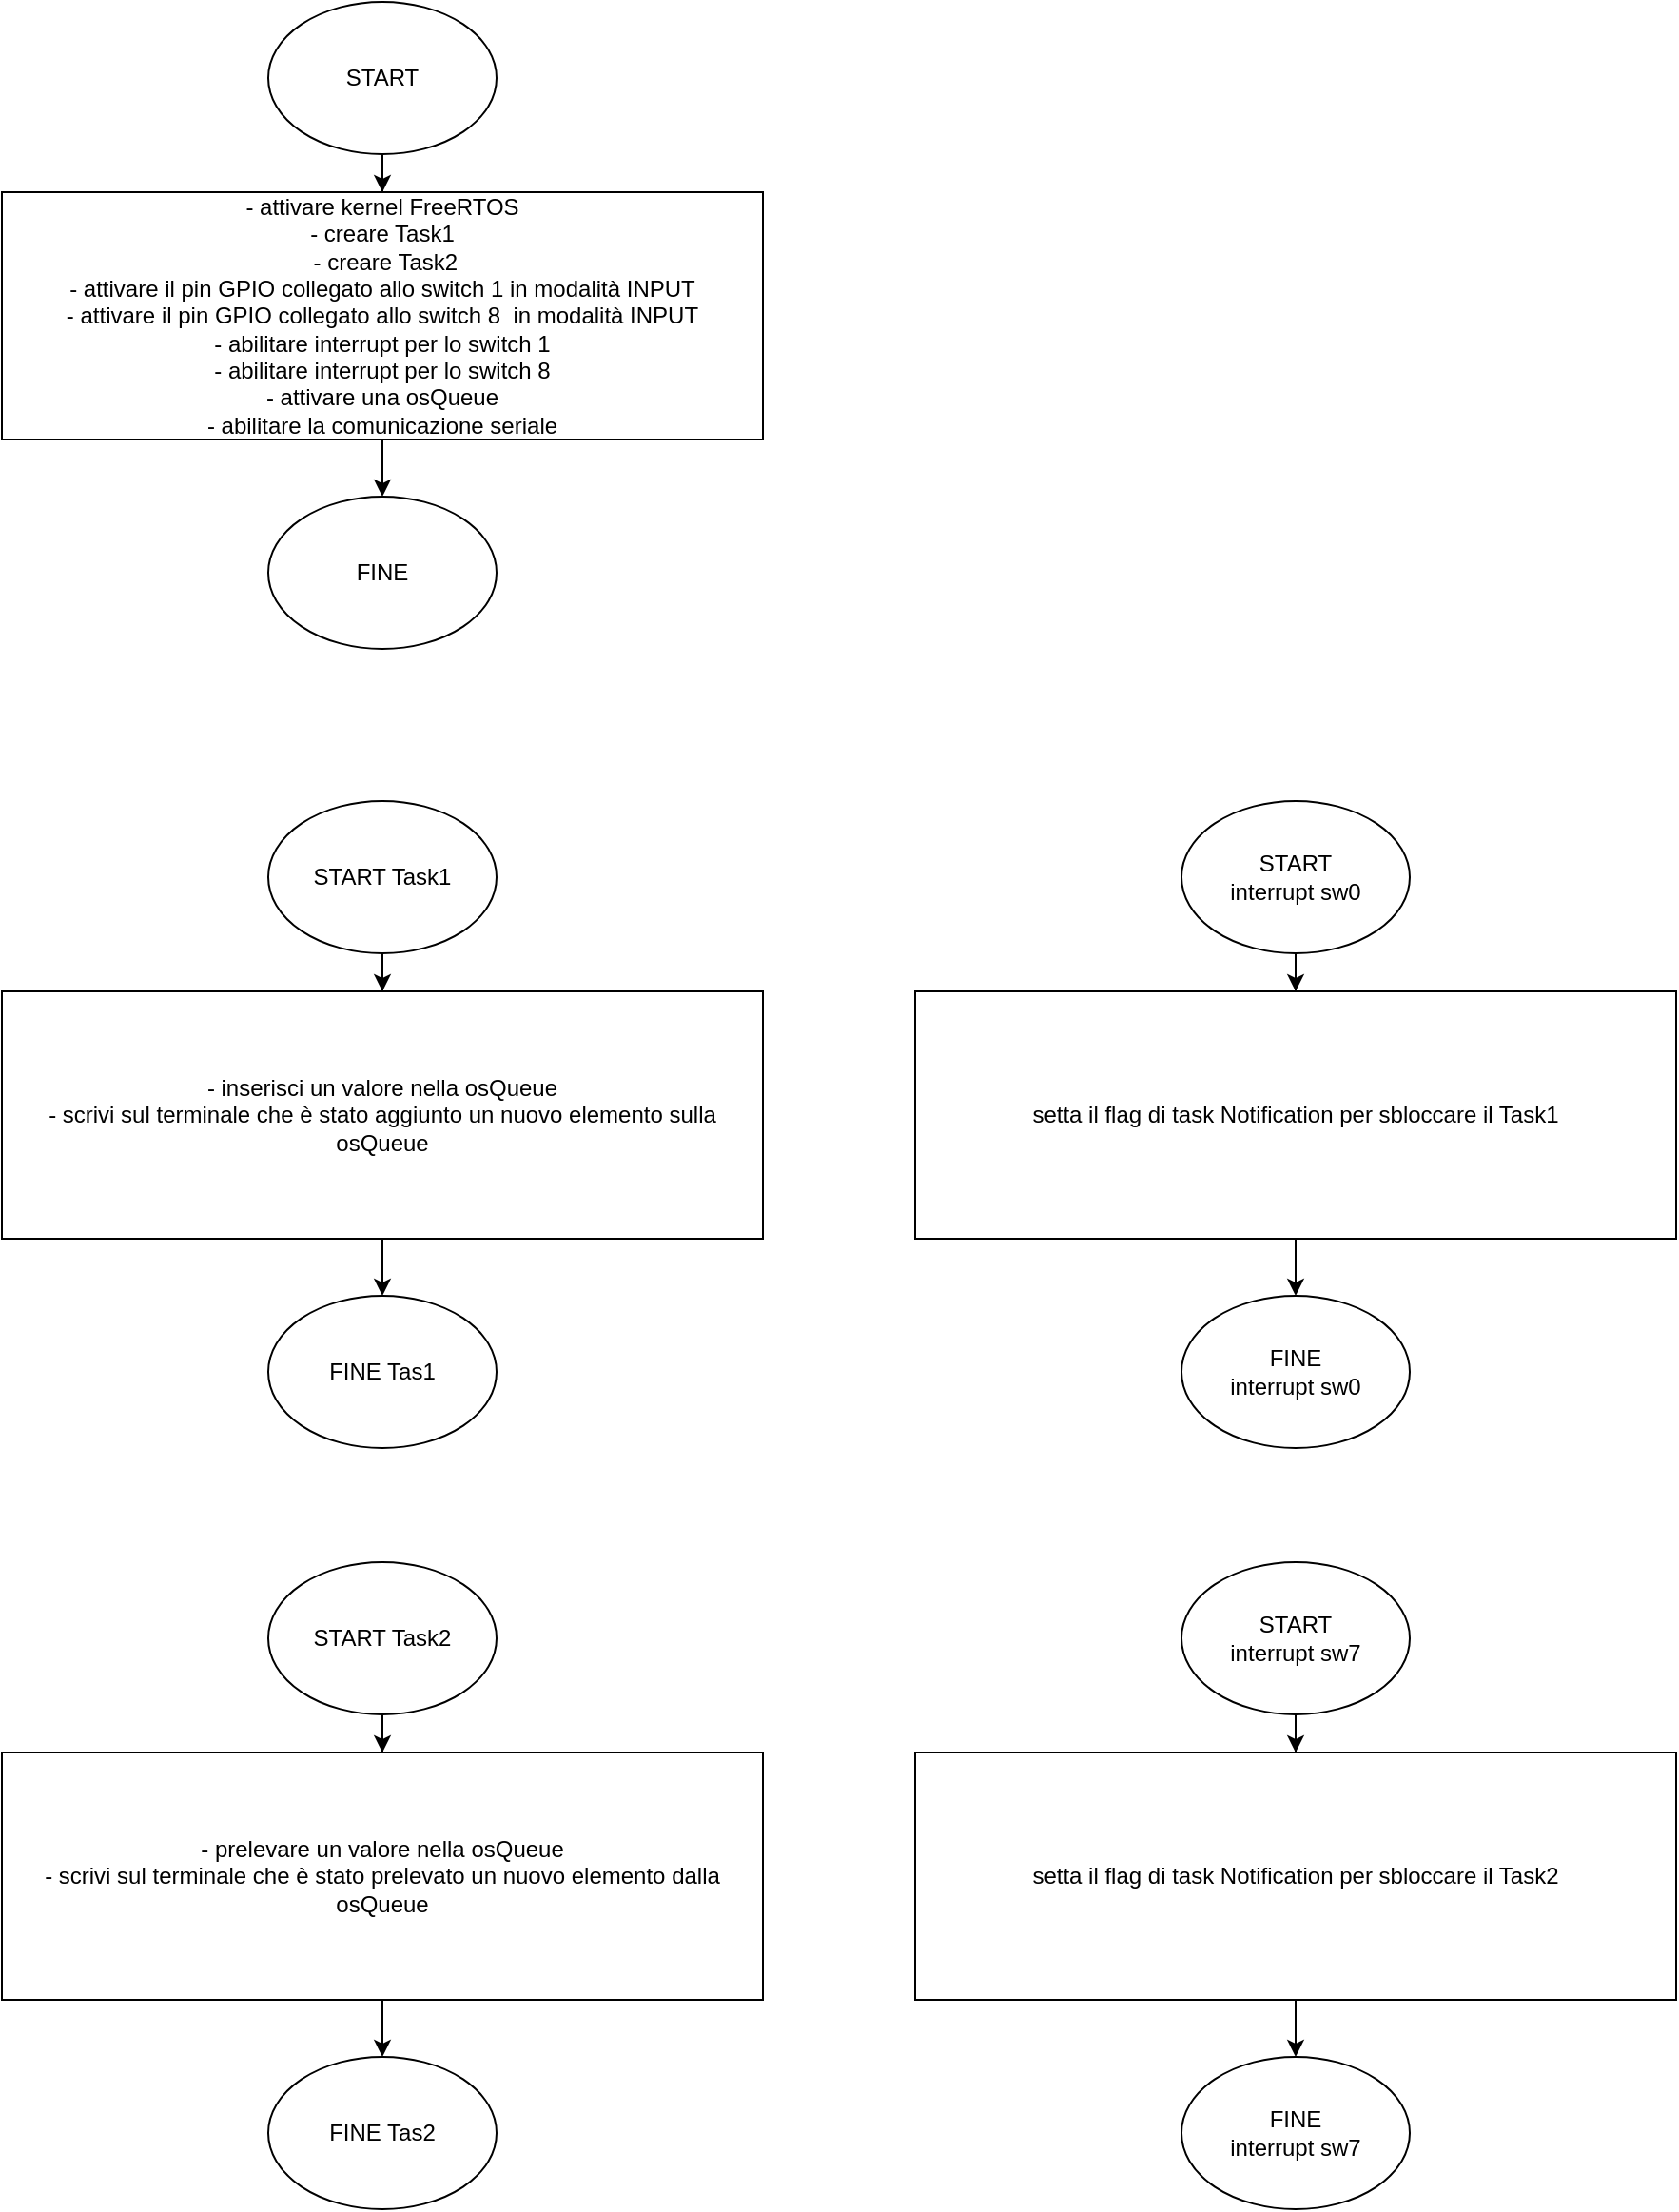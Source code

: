 <mxfile version="22.1.7" type="github">
  <diagram name="Pagina-1" id="nGPAaurNC0Zqhz78jgdj">
    <mxGraphModel dx="1222" dy="806" grid="1" gridSize="10" guides="1" tooltips="1" connect="1" arrows="1" fold="1" page="1" pageScale="1" pageWidth="827" pageHeight="1169" math="0" shadow="0">
      <root>
        <mxCell id="0" />
        <mxCell id="1" parent="0" />
        <mxCell id="uSQIK2TaPtm-EKONy59K-1" value="" style="edgeStyle=orthogonalEdgeStyle;rounded=0;orthogonalLoop=1;jettySize=auto;html=1;" edge="1" parent="1" source="uSQIK2TaPtm-EKONy59K-2" target="uSQIK2TaPtm-EKONy59K-4">
          <mxGeometry relative="1" as="geometry" />
        </mxCell>
        <mxCell id="uSQIK2TaPtm-EKONy59K-2" value="START" style="ellipse;whiteSpace=wrap;html=1;" vertex="1" parent="1">
          <mxGeometry x="340" y="40" width="120" height="80" as="geometry" />
        </mxCell>
        <mxCell id="uSQIK2TaPtm-EKONy59K-3" value="" style="edgeStyle=orthogonalEdgeStyle;rounded=0;orthogonalLoop=1;jettySize=auto;html=1;" edge="1" parent="1" source="uSQIK2TaPtm-EKONy59K-4" target="uSQIK2TaPtm-EKONy59K-5">
          <mxGeometry relative="1" as="geometry" />
        </mxCell>
        <mxCell id="uSQIK2TaPtm-EKONy59K-4" value="- attivare kernel FreeRTOS&lt;br&gt;- creare Task1&lt;br&gt;&amp;nbsp;- creare Task2&lt;br&gt;- attivare il pin GPIO collegato allo switch 1 in modalità INPUT&lt;br&gt;- attivare il pin GPIO collegato allo switch 8 &amp;nbsp;in modalità INPUT&lt;br&gt;- abilitare interrupt per lo switch 1&lt;br&gt;- abilitare interrupt per lo switch 8&lt;br&gt;- attivare una osQueue&lt;br&gt;- abilitare la comunicazione seriale" style="rounded=0;whiteSpace=wrap;html=1;" vertex="1" parent="1">
          <mxGeometry x="200" y="140" width="400" height="130" as="geometry" />
        </mxCell>
        <mxCell id="uSQIK2TaPtm-EKONy59K-5" value="FINE" style="ellipse;whiteSpace=wrap;html=1;" vertex="1" parent="1">
          <mxGeometry x="340" y="300" width="120" height="80" as="geometry" />
        </mxCell>
        <mxCell id="uSQIK2TaPtm-EKONy59K-6" value="" style="edgeStyle=orthogonalEdgeStyle;rounded=0;orthogonalLoop=1;jettySize=auto;html=1;" edge="1" parent="1" source="uSQIK2TaPtm-EKONy59K-7" target="uSQIK2TaPtm-EKONy59K-9">
          <mxGeometry relative="1" as="geometry" />
        </mxCell>
        <mxCell id="uSQIK2TaPtm-EKONy59K-7" value="START Task1" style="ellipse;whiteSpace=wrap;html=1;" vertex="1" parent="1">
          <mxGeometry x="340" y="460" width="120" height="80" as="geometry" />
        </mxCell>
        <mxCell id="uSQIK2TaPtm-EKONy59K-8" value="" style="edgeStyle=orthogonalEdgeStyle;rounded=0;orthogonalLoop=1;jettySize=auto;html=1;" edge="1" parent="1" source="uSQIK2TaPtm-EKONy59K-9" target="uSQIK2TaPtm-EKONy59K-10">
          <mxGeometry relative="1" as="geometry" />
        </mxCell>
        <mxCell id="uSQIK2TaPtm-EKONy59K-9" value="- inserisci un valore nella osQueue&lt;br&gt;- scrivi sul terminale che è stato aggiunto un nuovo elemento sulla osQueue" style="rounded=0;whiteSpace=wrap;html=1;" vertex="1" parent="1">
          <mxGeometry x="200" y="560" width="400" height="130" as="geometry" />
        </mxCell>
        <mxCell id="uSQIK2TaPtm-EKONy59K-10" value="FINE Tas1" style="ellipse;whiteSpace=wrap;html=1;" vertex="1" parent="1">
          <mxGeometry x="340" y="720" width="120" height="80" as="geometry" />
        </mxCell>
        <mxCell id="uSQIK2TaPtm-EKONy59K-11" value="" style="edgeStyle=orthogonalEdgeStyle;rounded=0;orthogonalLoop=1;jettySize=auto;html=1;" edge="1" parent="1" source="uSQIK2TaPtm-EKONy59K-12" target="uSQIK2TaPtm-EKONy59K-14">
          <mxGeometry relative="1" as="geometry" />
        </mxCell>
        <mxCell id="uSQIK2TaPtm-EKONy59K-12" value="START Task2" style="ellipse;whiteSpace=wrap;html=1;" vertex="1" parent="1">
          <mxGeometry x="340" y="860" width="120" height="80" as="geometry" />
        </mxCell>
        <mxCell id="uSQIK2TaPtm-EKONy59K-13" value="" style="edgeStyle=orthogonalEdgeStyle;rounded=0;orthogonalLoop=1;jettySize=auto;html=1;" edge="1" parent="1" source="uSQIK2TaPtm-EKONy59K-14" target="uSQIK2TaPtm-EKONy59K-15">
          <mxGeometry relative="1" as="geometry" />
        </mxCell>
        <mxCell id="uSQIK2TaPtm-EKONy59K-14" value="- prelevare un valore nella osQueue&lt;br style=&quot;border-color: var(--border-color);&quot;&gt;- scrivi sul terminale che è stato prelevato un nuovo elemento dalla osQueue" style="rounded=0;whiteSpace=wrap;html=1;" vertex="1" parent="1">
          <mxGeometry x="200" y="960" width="400" height="130" as="geometry" />
        </mxCell>
        <mxCell id="uSQIK2TaPtm-EKONy59K-15" value="FINE Tas2" style="ellipse;whiteSpace=wrap;html=1;" vertex="1" parent="1">
          <mxGeometry x="340" y="1120" width="120" height="80" as="geometry" />
        </mxCell>
        <mxCell id="uSQIK2TaPtm-EKONy59K-16" value="" style="edgeStyle=orthogonalEdgeStyle;rounded=0;orthogonalLoop=1;jettySize=auto;html=1;" edge="1" parent="1" source="uSQIK2TaPtm-EKONy59K-17" target="uSQIK2TaPtm-EKONy59K-19">
          <mxGeometry relative="1" as="geometry" />
        </mxCell>
        <mxCell id="uSQIK2TaPtm-EKONy59K-17" value="START&lt;br&gt;interrupt sw0" style="ellipse;whiteSpace=wrap;html=1;" vertex="1" parent="1">
          <mxGeometry x="820" y="460" width="120" height="80" as="geometry" />
        </mxCell>
        <mxCell id="uSQIK2TaPtm-EKONy59K-18" value="" style="edgeStyle=orthogonalEdgeStyle;rounded=0;orthogonalLoop=1;jettySize=auto;html=1;" edge="1" parent="1" source="uSQIK2TaPtm-EKONy59K-19" target="uSQIK2TaPtm-EKONy59K-20">
          <mxGeometry relative="1" as="geometry" />
        </mxCell>
        <mxCell id="uSQIK2TaPtm-EKONy59K-19" value="setta il flag di task Notification per sbloccare il Task1" style="rounded=0;whiteSpace=wrap;html=1;" vertex="1" parent="1">
          <mxGeometry x="680" y="560" width="400" height="130" as="geometry" />
        </mxCell>
        <mxCell id="uSQIK2TaPtm-EKONy59K-20" value="FINE&lt;br&gt;interrupt sw0" style="ellipse;whiteSpace=wrap;html=1;" vertex="1" parent="1">
          <mxGeometry x="820" y="720" width="120" height="80" as="geometry" />
        </mxCell>
        <mxCell id="uSQIK2TaPtm-EKONy59K-21" value="" style="edgeStyle=orthogonalEdgeStyle;rounded=0;orthogonalLoop=1;jettySize=auto;html=1;" edge="1" parent="1" source="uSQIK2TaPtm-EKONy59K-22" target="uSQIK2TaPtm-EKONy59K-24">
          <mxGeometry relative="1" as="geometry" />
        </mxCell>
        <mxCell id="uSQIK2TaPtm-EKONy59K-22" value="START&lt;br&gt;interrupt sw7" style="ellipse;whiteSpace=wrap;html=1;" vertex="1" parent="1">
          <mxGeometry x="820" y="860" width="120" height="80" as="geometry" />
        </mxCell>
        <mxCell id="uSQIK2TaPtm-EKONy59K-23" value="" style="edgeStyle=orthogonalEdgeStyle;rounded=0;orthogonalLoop=1;jettySize=auto;html=1;" edge="1" parent="1" source="uSQIK2TaPtm-EKONy59K-24" target="uSQIK2TaPtm-EKONy59K-25">
          <mxGeometry relative="1" as="geometry" />
        </mxCell>
        <mxCell id="uSQIK2TaPtm-EKONy59K-24" value="setta il flag di task Notification per sbloccare il Task2" style="rounded=0;whiteSpace=wrap;html=1;" vertex="1" parent="1">
          <mxGeometry x="680" y="960" width="400" height="130" as="geometry" />
        </mxCell>
        <mxCell id="uSQIK2TaPtm-EKONy59K-25" value="FINE&lt;br&gt;interrupt sw7" style="ellipse;whiteSpace=wrap;html=1;" vertex="1" parent="1">
          <mxGeometry x="820" y="1120" width="120" height="80" as="geometry" />
        </mxCell>
      </root>
    </mxGraphModel>
  </diagram>
</mxfile>
